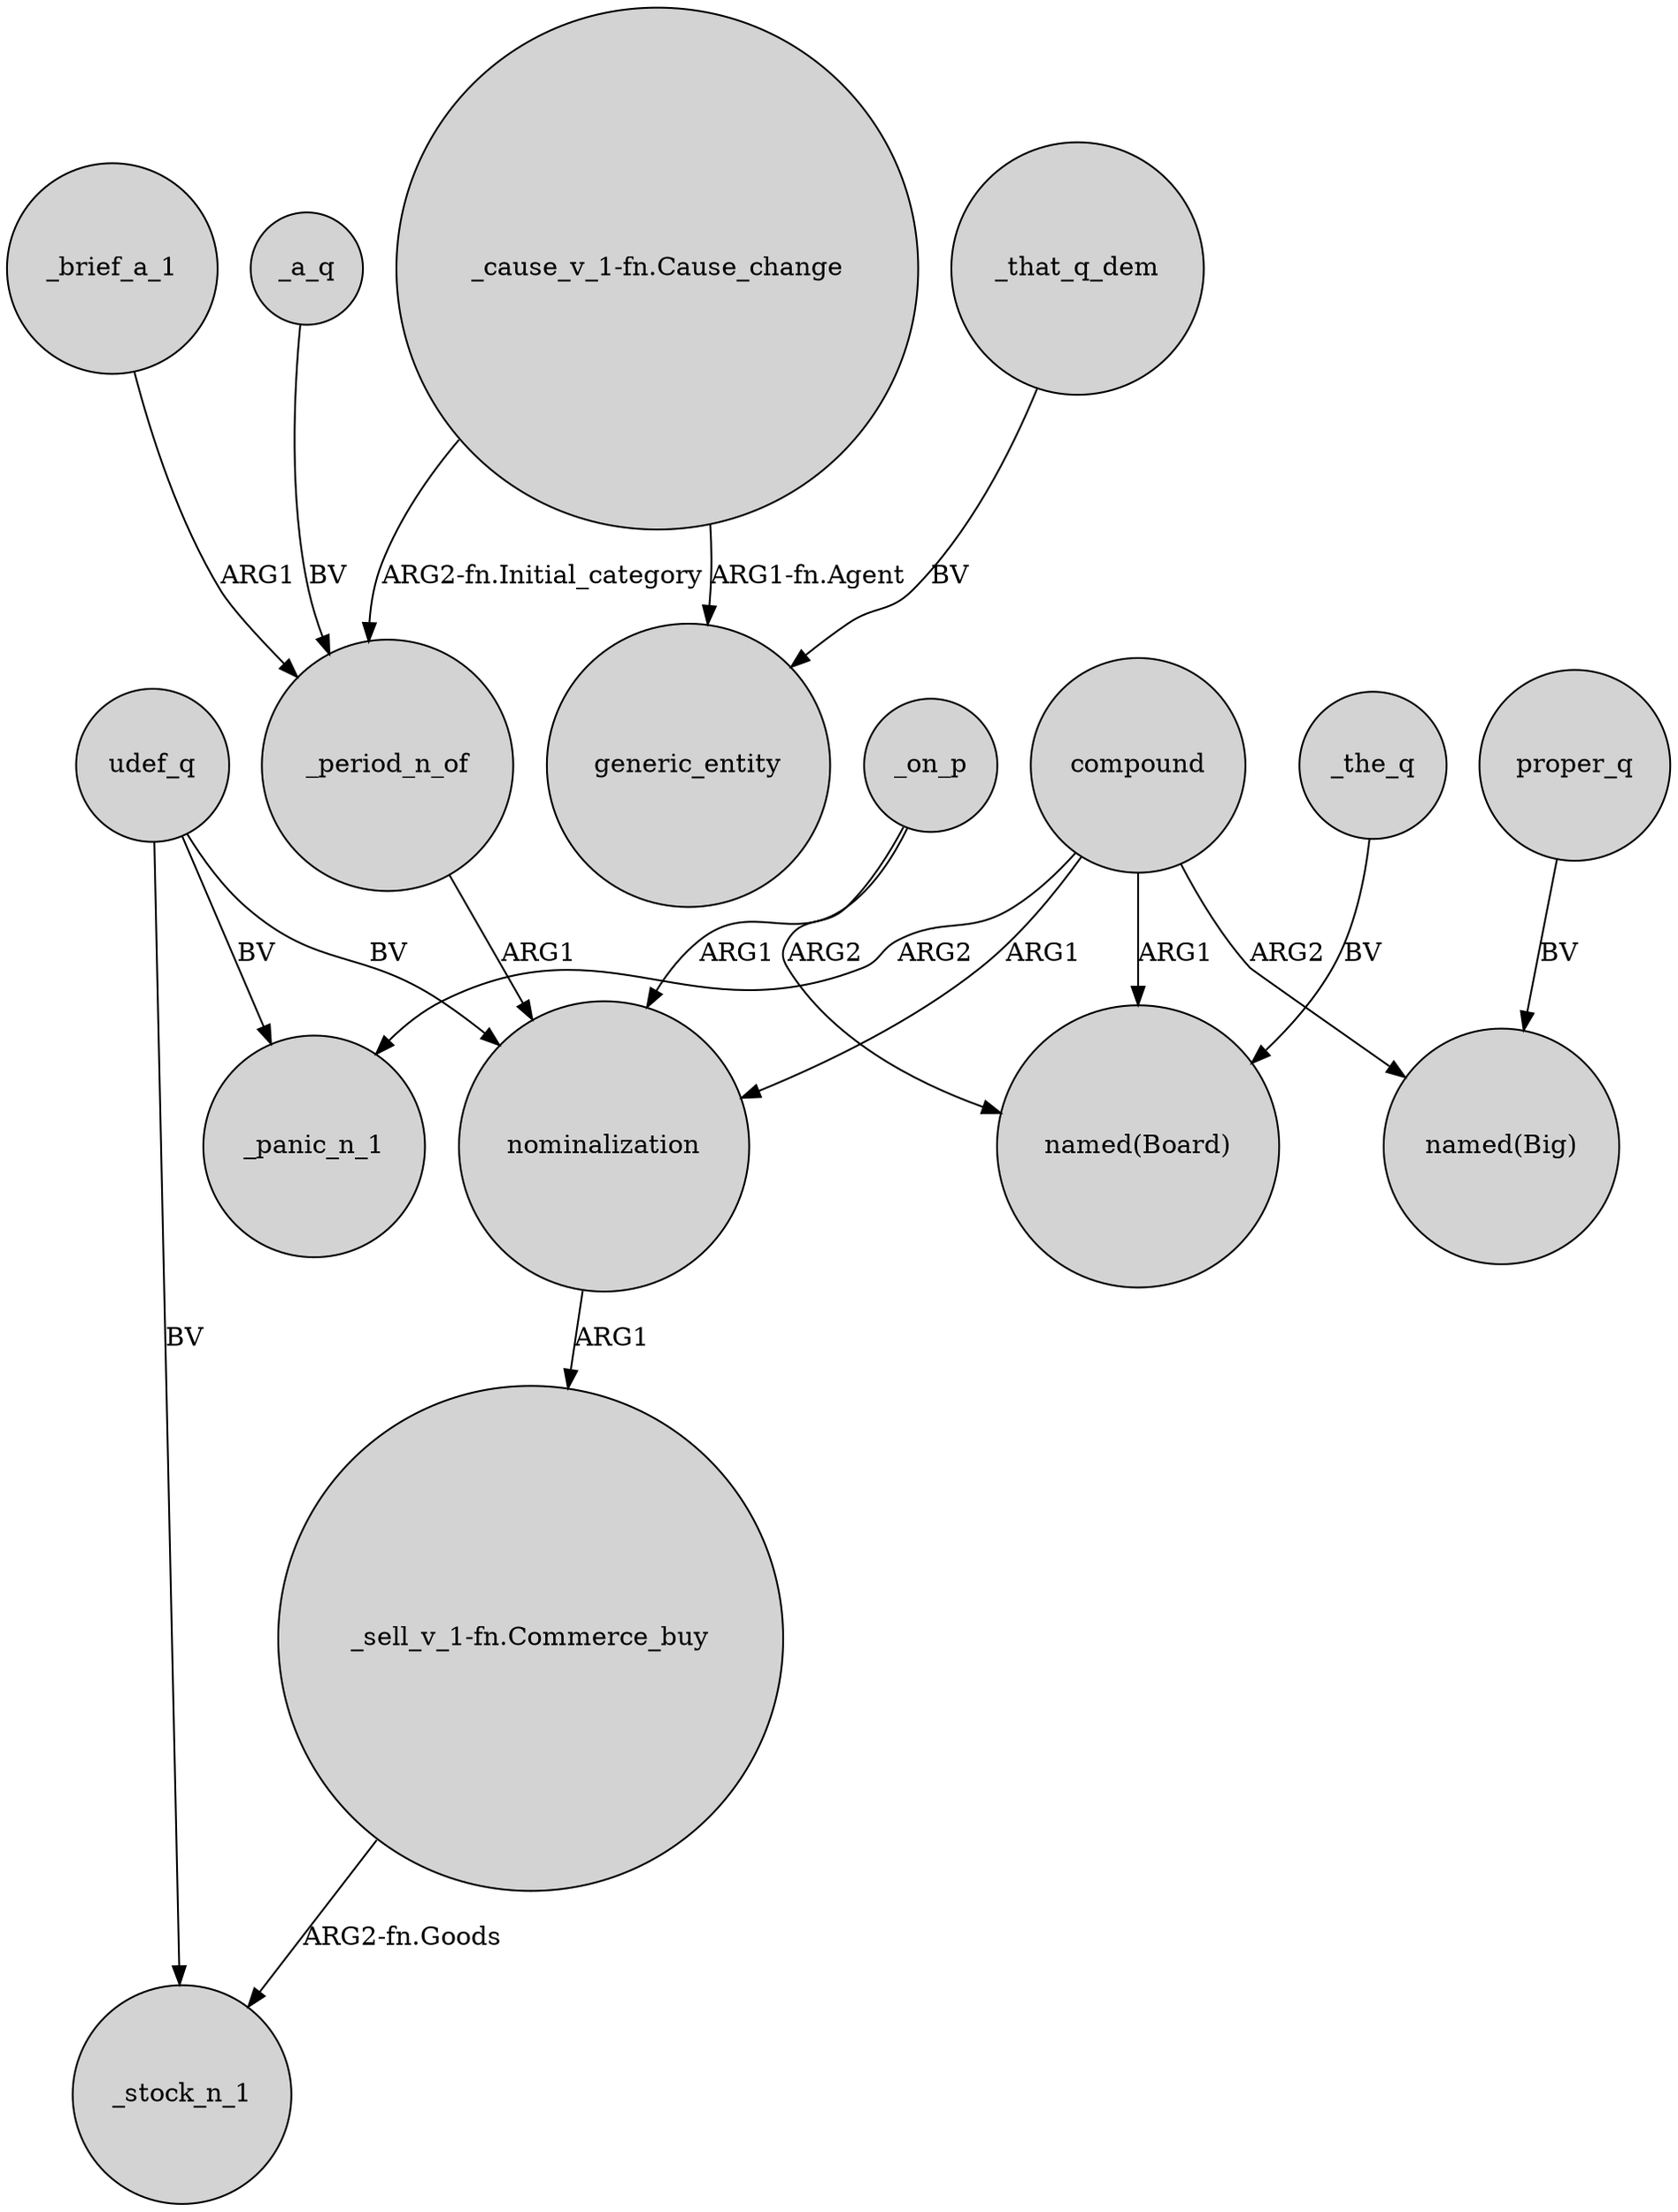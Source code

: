 digraph {
	node [shape=circle style=filled]
	_on_p -> nominalization [label=ARG1]
	_the_q -> "named(Board)" [label=BV]
	udef_q -> _panic_n_1 [label=BV]
	compound -> "named(Big)" [label=ARG2]
	udef_q -> nominalization [label=BV]
	"_cause_v_1-fn.Cause_change" -> _period_n_of [label="ARG2-fn.Initial_category"]
	_on_p -> "named(Board)" [label=ARG2]
	_brief_a_1 -> _period_n_of [label=ARG1]
	compound -> nominalization [label=ARG1]
	_period_n_of -> nominalization [label=ARG1]
	udef_q -> _stock_n_1 [label=BV]
	nominalization -> "_sell_v_1-fn.Commerce_buy" [label=ARG1]
	_a_q -> _period_n_of [label=BV]
	"_sell_v_1-fn.Commerce_buy" -> _stock_n_1 [label="ARG2-fn.Goods"]
	compound -> _panic_n_1 [label=ARG2]
	"_cause_v_1-fn.Cause_change" -> generic_entity [label="ARG1-fn.Agent"]
	proper_q -> "named(Big)" [label=BV]
	_that_q_dem -> generic_entity [label=BV]
	compound -> "named(Board)" [label=ARG1]
}
